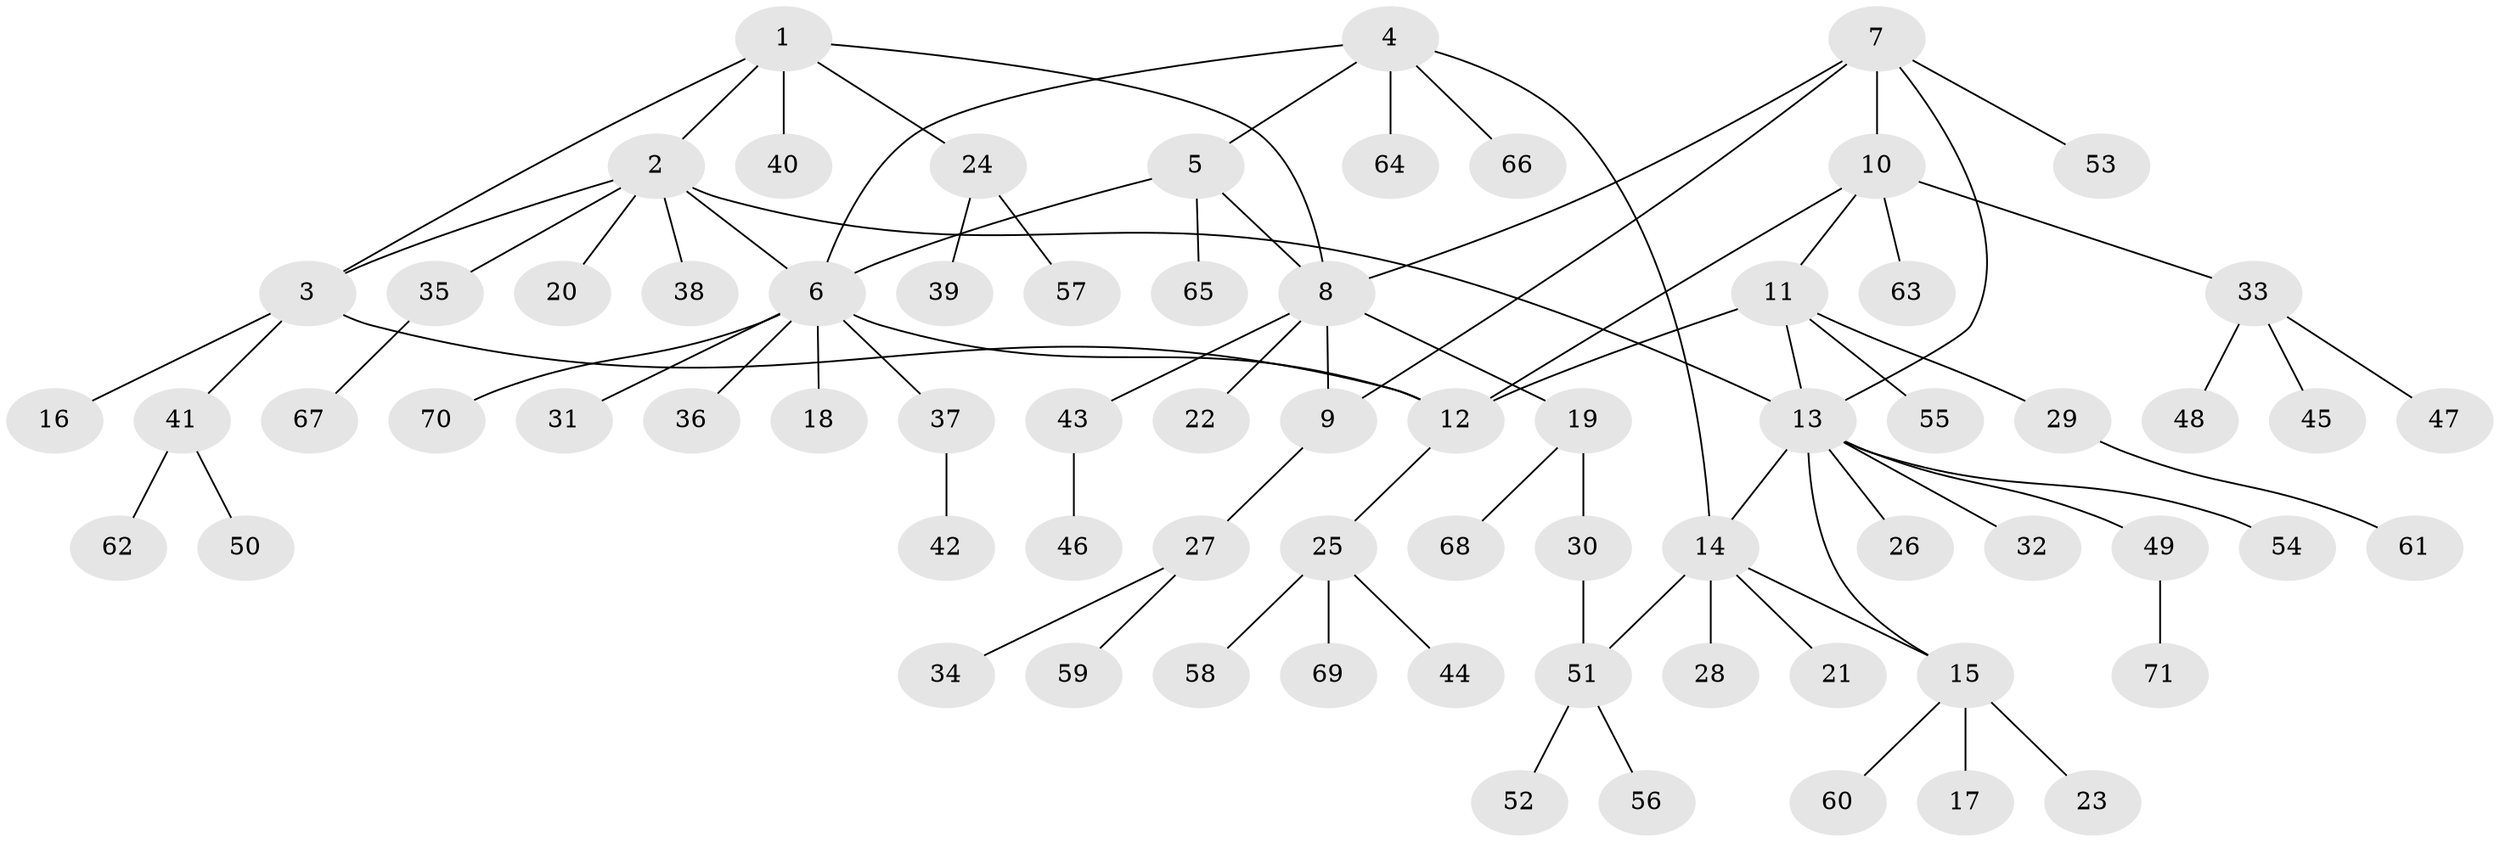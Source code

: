 // coarse degree distribution, {6: 0.038461538461538464, 14: 0.019230769230769232, 4: 0.07692307692307693, 9: 0.019230769230769232, 8: 0.038461538461538464, 3: 0.038461538461538464, 7: 0.019230769230769232, 5: 0.019230769230769232, 1: 0.6730769230769231, 2: 0.057692307692307696}
// Generated by graph-tools (version 1.1) at 2025/24/03/03/25 07:24:18]
// undirected, 71 vertices, 82 edges
graph export_dot {
graph [start="1"]
  node [color=gray90,style=filled];
  1;
  2;
  3;
  4;
  5;
  6;
  7;
  8;
  9;
  10;
  11;
  12;
  13;
  14;
  15;
  16;
  17;
  18;
  19;
  20;
  21;
  22;
  23;
  24;
  25;
  26;
  27;
  28;
  29;
  30;
  31;
  32;
  33;
  34;
  35;
  36;
  37;
  38;
  39;
  40;
  41;
  42;
  43;
  44;
  45;
  46;
  47;
  48;
  49;
  50;
  51;
  52;
  53;
  54;
  55;
  56;
  57;
  58;
  59;
  60;
  61;
  62;
  63;
  64;
  65;
  66;
  67;
  68;
  69;
  70;
  71;
  1 -- 2;
  1 -- 3;
  1 -- 8;
  1 -- 24;
  1 -- 40;
  2 -- 3;
  2 -- 6;
  2 -- 13;
  2 -- 20;
  2 -- 35;
  2 -- 38;
  3 -- 12;
  3 -- 16;
  3 -- 41;
  4 -- 5;
  4 -- 6;
  4 -- 14;
  4 -- 64;
  4 -- 66;
  5 -- 6;
  5 -- 8;
  5 -- 65;
  6 -- 12;
  6 -- 18;
  6 -- 31;
  6 -- 36;
  6 -- 37;
  6 -- 70;
  7 -- 8;
  7 -- 9;
  7 -- 10;
  7 -- 13;
  7 -- 53;
  8 -- 9;
  8 -- 19;
  8 -- 22;
  8 -- 43;
  9 -- 27;
  10 -- 11;
  10 -- 12;
  10 -- 33;
  10 -- 63;
  11 -- 12;
  11 -- 13;
  11 -- 29;
  11 -- 55;
  12 -- 25;
  13 -- 14;
  13 -- 15;
  13 -- 26;
  13 -- 32;
  13 -- 49;
  13 -- 54;
  14 -- 15;
  14 -- 21;
  14 -- 28;
  14 -- 51;
  15 -- 17;
  15 -- 23;
  15 -- 60;
  19 -- 30;
  19 -- 68;
  24 -- 39;
  24 -- 57;
  25 -- 44;
  25 -- 58;
  25 -- 69;
  27 -- 34;
  27 -- 59;
  29 -- 61;
  30 -- 51;
  33 -- 45;
  33 -- 47;
  33 -- 48;
  35 -- 67;
  37 -- 42;
  41 -- 50;
  41 -- 62;
  43 -- 46;
  49 -- 71;
  51 -- 52;
  51 -- 56;
}

